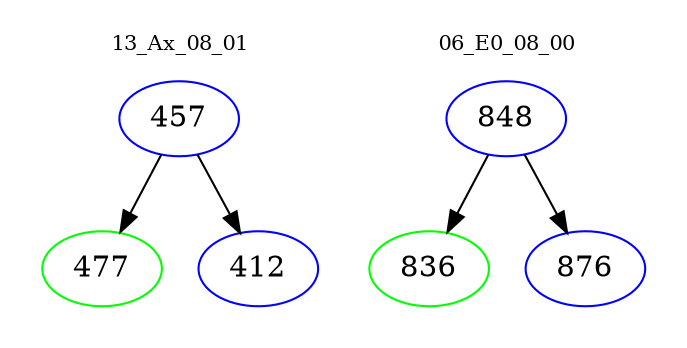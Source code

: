digraph{
subgraph cluster_0 {
color = white
label = "13_Ax_08_01";
fontsize=10;
T0_457 [label="457", color="blue"]
T0_457 -> T0_477 [color="black"]
T0_477 [label="477", color="green"]
T0_457 -> T0_412 [color="black"]
T0_412 [label="412", color="blue"]
}
subgraph cluster_1 {
color = white
label = "06_E0_08_00";
fontsize=10;
T1_848 [label="848", color="blue"]
T1_848 -> T1_836 [color="black"]
T1_836 [label="836", color="green"]
T1_848 -> T1_876 [color="black"]
T1_876 [label="876", color="blue"]
}
}
